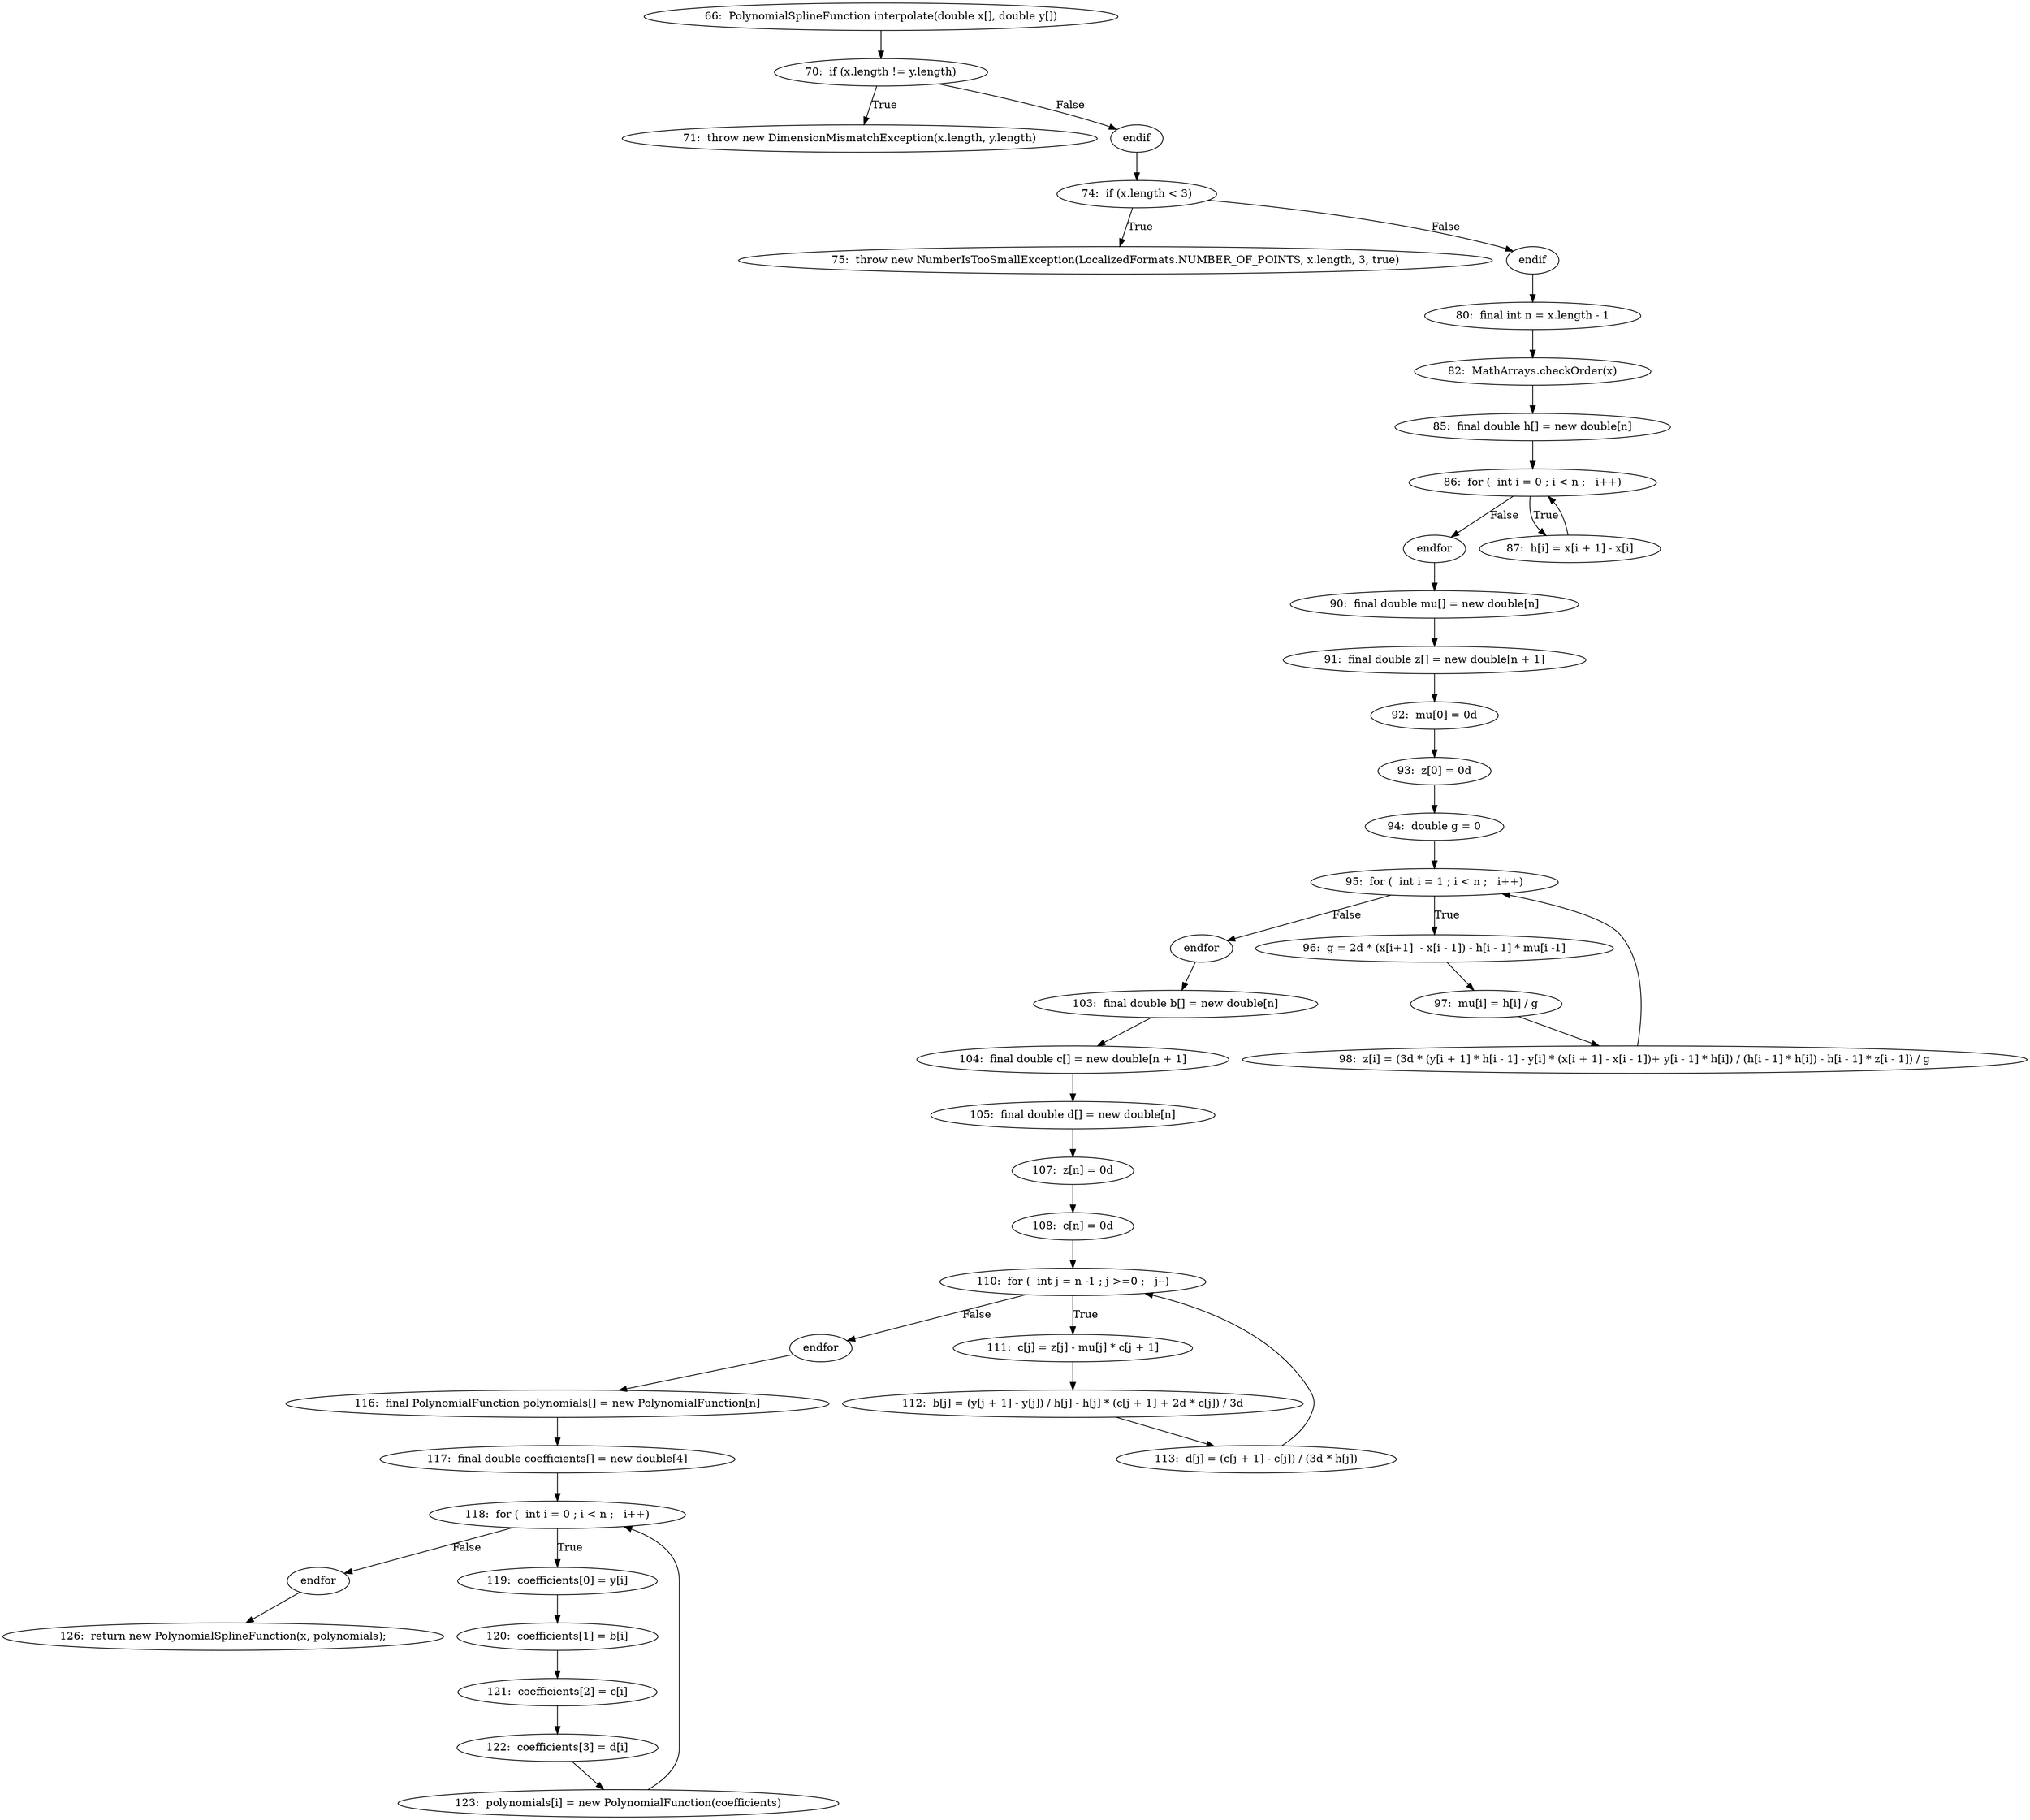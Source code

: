 digraph SplineInterpolator_CFG {
  // graph-vertices
  v1  [label="66:  PolynomialSplineFunction interpolate(double x[], double y[])"];
  v2  [label="70:  if (x.length != y.length)"];
  v3  [label="71:  throw new DimensionMismatchException(x.length, y.length)"];
  v4  [label="endif"];
  v5  [label="74:  if (x.length < 3)"];
  v6  [label="75:  throw new NumberIsTooSmallException(LocalizedFormats.NUMBER_OF_POINTS, x.length, 3, true)"];
  v7  [label="endif"];
  v8  [label="80:  final int n = x.length - 1"];
  v9  [label="82:  MathArrays.checkOrder(x)"];
  v10  [label="85:  final double h[] = new double[n]"];
  v11  [label="86:  for (  int i = 0 ; i < n ;   i++)"];
  v14  [label="endfor"];
  v15  [label="87:  h[i] = x[i + 1] - x[i]"];
  v16  [label="90:  final double mu[] = new double[n]"];
  v17  [label="91:  final double z[] = new double[n + 1]"];
  v18  [label="92:  mu[0] = 0d"];
  v19  [label="93:  z[0] = 0d"];
  v20  [label="94:  double g = 0"];
  v21  [label="95:  for (  int i = 1 ; i < n ;   i++)"];
  v24  [label="endfor"];
  v25  [label="96:  g = 2d * (x[i+1]  - x[i - 1]) - h[i - 1] * mu[i -1]"];
  v26  [label="97:  mu[i] = h[i] / g"];
  v27  [label="98:  z[i] = (3d * (y[i + 1] * h[i - 1] - y[i] * (x[i + 1] - x[i - 1])+ y[i - 1] * h[i]) / (h[i - 1] * h[i]) - h[i - 1] * z[i - 1]) / g"];
  v28  [label="103:  final double b[] = new double[n]"];
  v29  [label="104:  final double c[] = new double[n + 1]"];
  v30  [label="105:  final double d[] = new double[n]"];
  v31  [label="107:  z[n] = 0d"];
  v32  [label="108:  c[n] = 0d"];
  v33  [label="110:  for (  int j = n -1 ; j >=0 ;   j--)"];
  v36  [label="endfor"];
  v37  [label="111:  c[j] = z[j] - mu[j] * c[j + 1]"];
  v38  [label="112:  b[j] = (y[j + 1] - y[j]) / h[j] - h[j] * (c[j + 1] + 2d * c[j]) / 3d"];
  v39  [label="113:  d[j] = (c[j + 1] - c[j]) / (3d * h[j])"];
  v40  [label="116:  final PolynomialFunction polynomials[] = new PolynomialFunction[n]"];
  v41  [label="117:  final double coefficients[] = new double[4]"];
  v42  [label="118:  for (  int i = 0 ; i < n ;   i++)"];
  v45  [label="endfor"];
  v46  [label="119:  coefficients[0] = y[i]"];
  v47  [label="120:  coefficients[1] = b[i]"];
  v48  [label="121:  coefficients[2] = c[i]"];
  v49  [label="122:  coefficients[3] = d[i]"];
  v50  [label="123:  polynomials[i] = new PolynomialFunction(coefficients)"];
  v51  [label="126:  return new PolynomialSplineFunction(x, polynomials);"];
  // graph-edges
  v1 -> v2;
  v2 -> v3  [label="True"];
  v2 -> v4  [label="False"];
  v4 -> v5;
  v5 -> v6  [label="True"];
  v5 -> v7  [label="False"];
  v7 -> v8;
  v8 -> v9;
  v9 -> v10;
  v10 -> v11;
  v11 -> v14  [label="False"];
  v11 -> v15  [label="True"];
  v15 -> v11;
  v14 -> v16;
  v16 -> v17;
  v17 -> v18;
  v18 -> v19;
  v19 -> v20;
  v20 -> v21;
  v21 -> v24  [label="False"];
  v21 -> v25  [label="True"];
  v25 -> v26;
  v26 -> v27;
  v27 -> v21;
  v24 -> v28;
  v28 -> v29;
  v29 -> v30;
  v30 -> v31;
  v31 -> v32;
  v32 -> v33;
  v33 -> v36  [label="False"];
  v33 -> v37  [label="True"];
  v37 -> v38;
  v38 -> v39;
  v39 -> v33;
  v36 -> v40;
  v40 -> v41;
  v41 -> v42;
  v42 -> v45  [label="False"];
  v42 -> v46  [label="True"];
  v46 -> v47;
  v47 -> v48;
  v48 -> v49;
  v49 -> v50;
  v50 -> v42;
  v45 -> v51;
  // end-of-graph
}
